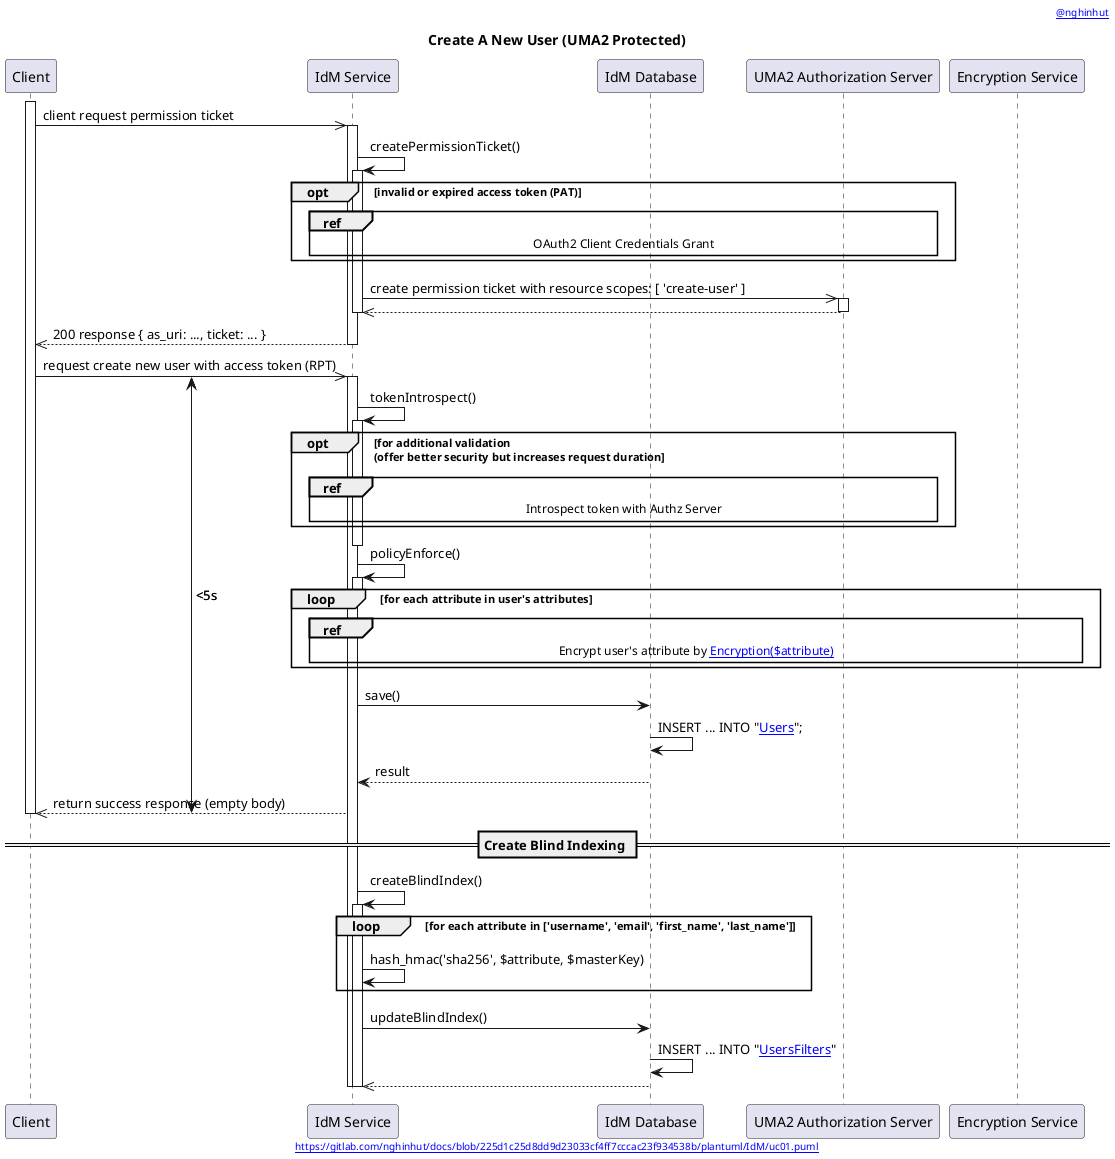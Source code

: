 @startuml
'-----START auto generated metadata please keep comment here to allow auto update-----
'-----DON'T EDIT THIS SECTION, INSTEAD RE-RUN prebuild.sh TO UPDATE-----
header [[https://www.nghinhut.dev?from=http%5C%3A%5C%2F%5C%2Fwww%5C.plantuml%5C.com%5C%2Fplantuml%5C%2Fproxy%3Ffmt%3Dsvg%5C%26src%3Dhttps%5C%3A%5C%2F%5C%2Fgitlab%5C.com%5C%2Fnghinhut%5C%2Fdocs%5C%2Fraw%5C%2F225d1c25d8dd9d23033cf4ff7cccac23f934538b%5C%2Fplantuml%5C%2FIdM%5C%2Fuc01%5C.puml%0A @nghinhut]]
footer [[http://www.plantuml.com/plantuml/proxy?fmt=svg&src=https://gitlab.com/nghinhut/docs/raw/225d1c25d8dd9d23033cf4ff7cccac23f934538b/plantuml/IdM/uc01.puml https://gitlab.com/nghinhut/docs/blob/225d1c25d8dd9d23033cf4ff7cccac23f934538b/plantuml/IdM/uc01.puml]]
'-----END auto generated metadata please keep comment here to allow auto update-----

!$BASE_URL = "http://www.plantuml.com/plantuml/proxy?fmt=svg&src=" + %getenv("CI_PROJECT_URL") + "/raw/master"
title Create A New User (UMA2 Protected)
!pragma teoz true

participant "Client" as client
participant "IdM Service" as idm
participant "IdM Database" as db
participant "UMA2 Authorization Server" as as
participant "Encryption Service" as es

activate client
client ->> idm : client request permission ticket
activate idm
    idm -> idm : createPermissionTicket()
    activate idm
        opt invalid or expired access token (PAT)
            ref over idm, as
                OAuth2 Client Credentials Grant
            end
        end
        idm ->> as : create permission ticket with resource scopes: [ 'create-user' ]
        activate as
        deactivate as
        idm <<-- as
    deactivate idm

client <<-- idm : 200 response { as_uri: ..., ticket: ... }
deactivate idm

{start_d1} client ->> idm : request create new user with access token (RPT)
activate idm


idm -> idm : tokenIntrospect()
activate idm
    opt for additional validation\n(offer better security but increases request duration
        ref over idm, as
            Introspect token with Authz Server
        end
    end
deactivate idm


idm -> idm : policyEnforce()
activate idm
deactivate idm


loop for each attribute in user's attributes
    ref over idm, es
        Encrypt user's attribute by [[$BASE_URL/IdM/encryption.function.puml Encryption($attribute)]]
    end
end


idm -> db : save()
    db -> db : INSERT ... INTO "[[$BASE_URL/IdM/class.puml Users]]";
idm <-- db : result

{end_d1} client <<-- idm : return success response (empty body)
deactivate client

== Create Blind Indexing ==
idm -> idm : createBlindIndex()
activate idm
    loop for each attribute in ['username', 'email', 'first_name', 'last_name']
        idm -> idm : hash_hmac('sha256', $attribute, $masterKey)
    end
    idm -> db : updateBlindIndex()
        db -> db : INSERT ... INTO "[[$BASE_URL/IdM/class.puml UsersFilters]]"
    idm <<-- db
deactivate idm
deactivate idm


'Duration Constrains
{start_d1} <-> {end_d1} : <5s
@enduml
